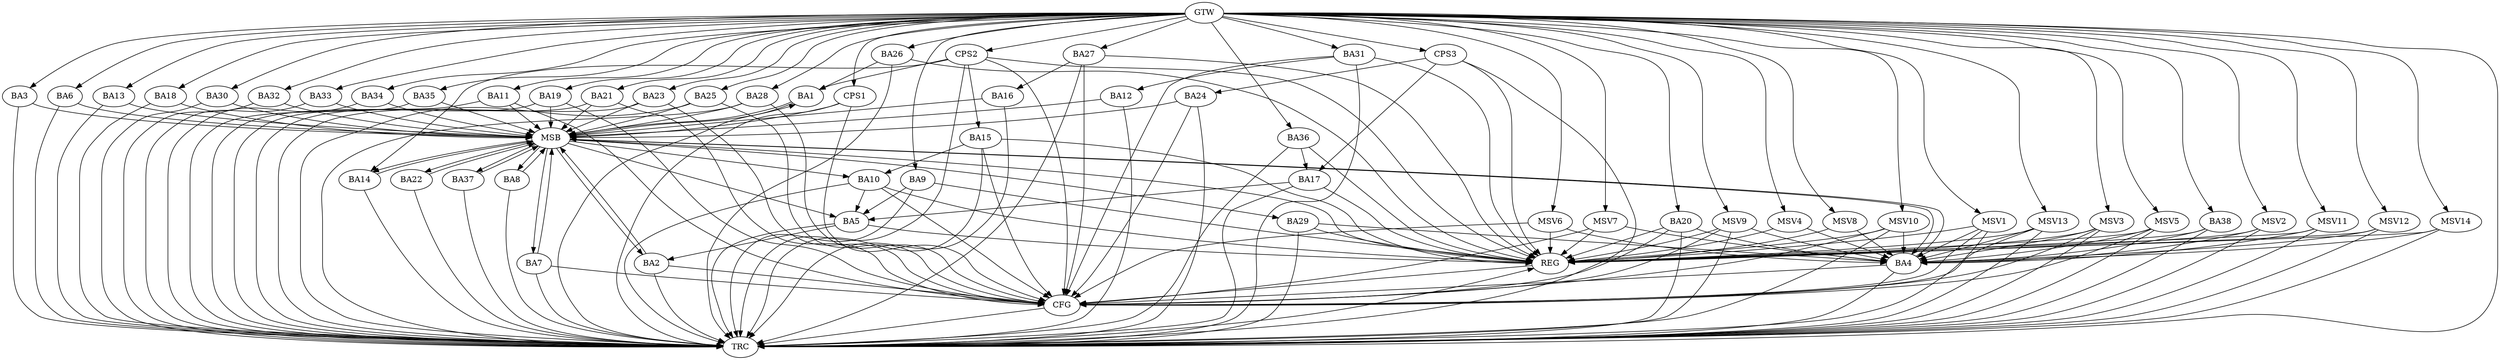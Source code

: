strict digraph G {
  BA1 [ label="BA1" ];
  BA2 [ label="BA2" ];
  BA3 [ label="BA3" ];
  BA4 [ label="BA4" ];
  BA5 [ label="BA5" ];
  BA6 [ label="BA6" ];
  BA7 [ label="BA7" ];
  BA8 [ label="BA8" ];
  BA9 [ label="BA9" ];
  BA10 [ label="BA10" ];
  BA11 [ label="BA11" ];
  BA12 [ label="BA12" ];
  BA13 [ label="BA13" ];
  BA14 [ label="BA14" ];
  BA15 [ label="BA15" ];
  BA16 [ label="BA16" ];
  BA17 [ label="BA17" ];
  BA18 [ label="BA18" ];
  BA19 [ label="BA19" ];
  BA20 [ label="BA20" ];
  BA21 [ label="BA21" ];
  BA22 [ label="BA22" ];
  BA23 [ label="BA23" ];
  BA24 [ label="BA24" ];
  BA25 [ label="BA25" ];
  BA26 [ label="BA26" ];
  BA27 [ label="BA27" ];
  BA28 [ label="BA28" ];
  BA29 [ label="BA29" ];
  BA30 [ label="BA30" ];
  BA31 [ label="BA31" ];
  BA32 [ label="BA32" ];
  BA33 [ label="BA33" ];
  BA34 [ label="BA34" ];
  BA35 [ label="BA35" ];
  BA36 [ label="BA36" ];
  BA37 [ label="BA37" ];
  BA38 [ label="BA38" ];
  CPS1 [ label="CPS1" ];
  CPS2 [ label="CPS2" ];
  CPS3 [ label="CPS3" ];
  GTW [ label="GTW" ];
  REG [ label="REG" ];
  MSB [ label="MSB" ];
  CFG [ label="CFG" ];
  TRC [ label="TRC" ];
  MSV1 [ label="MSV1" ];
  MSV2 [ label="MSV2" ];
  MSV3 [ label="MSV3" ];
  MSV4 [ label="MSV4" ];
  MSV5 [ label="MSV5" ];
  MSV6 [ label="MSV6" ];
  MSV7 [ label="MSV7" ];
  MSV8 [ label="MSV8" ];
  MSV9 [ label="MSV9" ];
  MSV10 [ label="MSV10" ];
  MSV11 [ label="MSV11" ];
  MSV12 [ label="MSV12" ];
  MSV13 [ label="MSV13" ];
  MSV14 [ label="MSV14" ];
  BA5 -> BA2;
  BA9 -> BA5;
  BA10 -> BA5;
  BA15 -> BA10;
  BA17 -> BA5;
  BA20 -> BA4;
  BA26 -> BA1;
  BA27 -> BA16;
  BA29 -> BA4;
  BA31 -> BA12;
  BA36 -> BA17;
  BA38 -> BA4;
  CPS2 -> BA15;
  CPS2 -> BA14;
  CPS2 -> BA1;
  CPS3 -> BA24;
  CPS3 -> BA17;
  GTW -> BA3;
  GTW -> BA6;
  GTW -> BA9;
  GTW -> BA11;
  GTW -> BA13;
  GTW -> BA18;
  GTW -> BA19;
  GTW -> BA20;
  GTW -> BA21;
  GTW -> BA23;
  GTW -> BA25;
  GTW -> BA26;
  GTW -> BA27;
  GTW -> BA28;
  GTW -> BA30;
  GTW -> BA31;
  GTW -> BA32;
  GTW -> BA33;
  GTW -> BA34;
  GTW -> BA35;
  GTW -> BA36;
  GTW -> BA38;
  GTW -> CPS1;
  GTW -> CPS2;
  GTW -> CPS3;
  BA5 -> REG;
  BA9 -> REG;
  BA10 -> REG;
  BA15 -> REG;
  BA17 -> REG;
  BA20 -> REG;
  BA26 -> REG;
  BA27 -> REG;
  BA29 -> REG;
  BA31 -> REG;
  BA36 -> REG;
  BA38 -> REG;
  CPS2 -> REG;
  CPS3 -> REG;
  BA1 -> MSB;
  MSB -> BA2;
  MSB -> REG;
  BA2 -> MSB;
  MSB -> BA1;
  BA3 -> MSB;
  BA4 -> MSB;
  BA6 -> MSB;
  MSB -> BA4;
  BA7 -> MSB;
  MSB -> BA5;
  BA8 -> MSB;
  BA11 -> MSB;
  MSB -> BA8;
  BA12 -> MSB;
  MSB -> BA7;
  BA13 -> MSB;
  BA14 -> MSB;
  BA16 -> MSB;
  MSB -> BA10;
  BA18 -> MSB;
  BA19 -> MSB;
  BA21 -> MSB;
  BA22 -> MSB;
  BA23 -> MSB;
  BA24 -> MSB;
  BA25 -> MSB;
  BA28 -> MSB;
  MSB -> BA14;
  BA30 -> MSB;
  MSB -> BA22;
  BA32 -> MSB;
  BA33 -> MSB;
  BA34 -> MSB;
  BA35 -> MSB;
  BA37 -> MSB;
  CPS1 -> MSB;
  MSB -> BA37;
  MSB -> BA29;
  BA15 -> CFG;
  BA31 -> CFG;
  BA21 -> CFG;
  BA25 -> CFG;
  CPS2 -> CFG;
  BA10 -> CFG;
  BA20 -> CFG;
  BA27 -> CFG;
  BA23 -> CFG;
  BA11 -> CFG;
  BA2 -> CFG;
  BA4 -> CFG;
  CPS1 -> CFG;
  BA19 -> CFG;
  BA7 -> CFG;
  BA24 -> CFG;
  BA28 -> CFG;
  REG -> CFG;
  BA1 -> TRC;
  BA2 -> TRC;
  BA3 -> TRC;
  BA4 -> TRC;
  BA5 -> TRC;
  BA6 -> TRC;
  BA7 -> TRC;
  BA8 -> TRC;
  BA9 -> TRC;
  BA10 -> TRC;
  BA11 -> TRC;
  BA12 -> TRC;
  BA13 -> TRC;
  BA14 -> TRC;
  BA15 -> TRC;
  BA16 -> TRC;
  BA17 -> TRC;
  BA18 -> TRC;
  BA19 -> TRC;
  BA20 -> TRC;
  BA21 -> TRC;
  BA22 -> TRC;
  BA23 -> TRC;
  BA24 -> TRC;
  BA25 -> TRC;
  BA26 -> TRC;
  BA27 -> TRC;
  BA28 -> TRC;
  BA29 -> TRC;
  BA30 -> TRC;
  BA31 -> TRC;
  BA32 -> TRC;
  BA33 -> TRC;
  BA34 -> TRC;
  BA35 -> TRC;
  BA36 -> TRC;
  BA37 -> TRC;
  BA38 -> TRC;
  CPS1 -> TRC;
  CPS2 -> TRC;
  CPS3 -> TRC;
  GTW -> TRC;
  CFG -> TRC;
  TRC -> REG;
  MSV1 -> BA4;
  GTW -> MSV1;
  MSV1 -> REG;
  MSV1 -> TRC;
  MSV1 -> CFG;
  MSV2 -> BA4;
  GTW -> MSV2;
  MSV2 -> REG;
  MSV2 -> TRC;
  MSV3 -> BA4;
  MSV4 -> BA4;
  GTW -> MSV3;
  MSV3 -> REG;
  MSV3 -> TRC;
  MSV3 -> CFG;
  GTW -> MSV4;
  MSV4 -> REG;
  MSV5 -> BA4;
  GTW -> MSV5;
  MSV5 -> REG;
  MSV5 -> TRC;
  MSV5 -> CFG;
  MSV6 -> BA4;
  GTW -> MSV6;
  MSV6 -> REG;
  MSV6 -> CFG;
  MSV7 -> BA4;
  GTW -> MSV7;
  MSV7 -> REG;
  MSV7 -> CFG;
  MSV8 -> BA4;
  MSV9 -> BA4;
  GTW -> MSV8;
  MSV8 -> REG;
  GTW -> MSV9;
  MSV9 -> REG;
  MSV9 -> TRC;
  MSV9 -> CFG;
  MSV10 -> BA4;
  GTW -> MSV10;
  MSV10 -> REG;
  MSV10 -> TRC;
  MSV10 -> CFG;
  MSV11 -> BA4;
  GTW -> MSV11;
  MSV11 -> REG;
  MSV11 -> TRC;
  MSV12 -> BA4;
  MSV13 -> BA4;
  GTW -> MSV12;
  MSV12 -> REG;
  MSV12 -> TRC;
  GTW -> MSV13;
  MSV13 -> REG;
  MSV13 -> TRC;
  MSV13 -> CFG;
  MSV14 -> BA4;
  GTW -> MSV14;
  MSV14 -> REG;
  MSV14 -> TRC;
}

